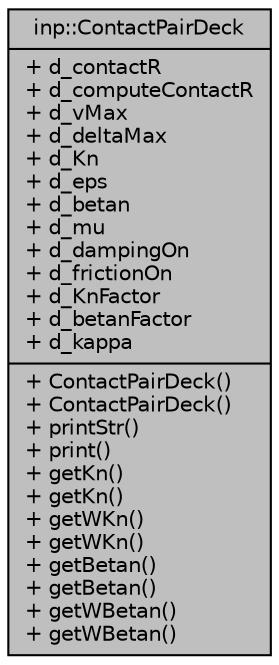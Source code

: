 digraph "inp::ContactPairDeck"
{
  edge [fontname="Helvetica",fontsize="10",labelfontname="Helvetica",labelfontsize="10"];
  node [fontname="Helvetica",fontsize="10",shape=record];
  Node1 [label="{inp::ContactPairDeck\n|+ d_contactR\l+ d_computeContactR\l+ d_vMax\l+ d_deltaMax\l+ d_Kn\l+ d_eps\l+ d_betan\l+ d_mu\l+ d_dampingOn\l+ d_frictionOn\l+ d_KnFactor\l+ d_betanFactor\l+ d_kappa\l|+ ContactPairDeck()\l+ ContactPairDeck()\l+ printStr()\l+ print()\l+ getKn()\l+ getKn()\l+ getWKn()\l+ getWKn()\l+ getBetan()\l+ getBetan()\l+ getWBetan()\l+ getWBetan()\l}",height=0.2,width=0.4,color="black", fillcolor="grey75", style="filled", fontcolor="black"];
}
